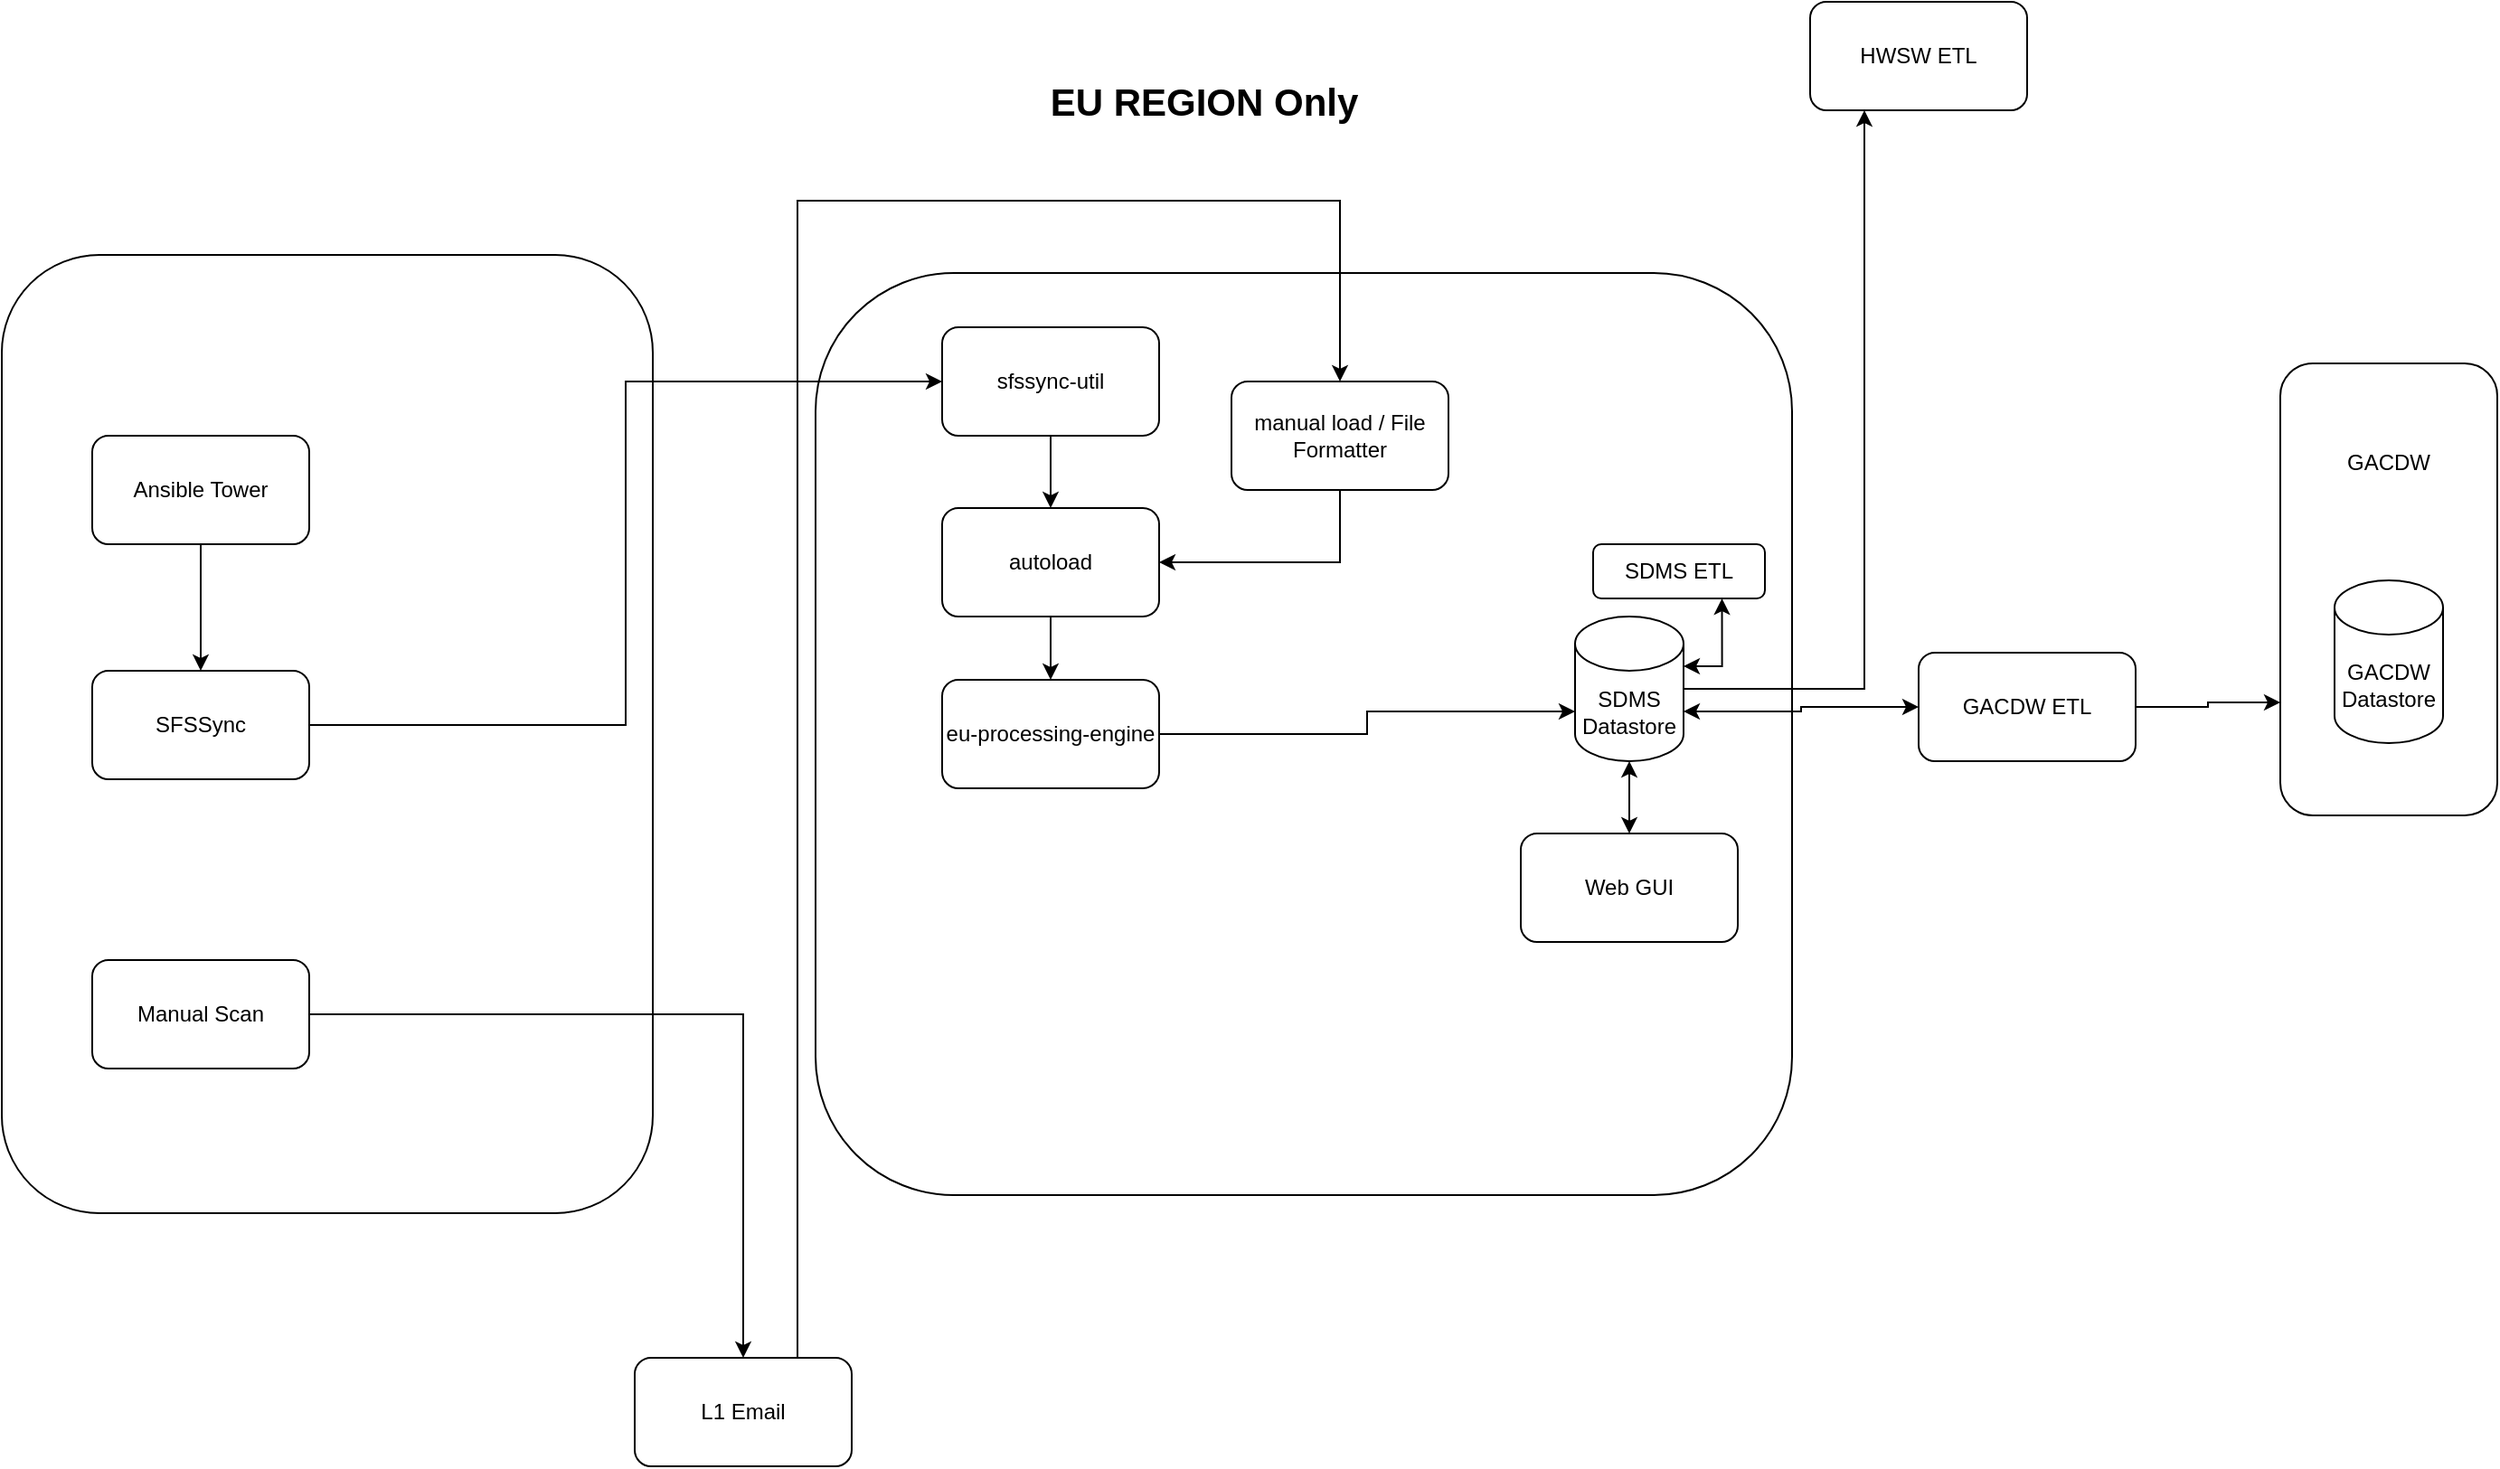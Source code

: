 <mxfile version="23.0.2" type="github">
  <diagram name="Page-1" id="Y6XrjZkaMjrL60eVFpBh">
    <mxGraphModel dx="2404" dy="1999" grid="1" gridSize="10" guides="1" tooltips="1" connect="1" arrows="1" fold="1" page="1" pageScale="1" pageWidth="850" pageHeight="1100" math="0" shadow="0">
      <root>
        <mxCell id="0" />
        <mxCell id="1" parent="0" />
        <mxCell id="nCnfiWr_i8K848HqZHnu-1" value="" style="rounded=1;whiteSpace=wrap;html=1;" vertex="1" parent="1">
          <mxGeometry x="-100" y="110" width="540" height="510" as="geometry" />
        </mxCell>
        <mxCell id="nCnfiWr_i8K848HqZHnu-16" style="edgeStyle=orthogonalEdgeStyle;rounded=0;orthogonalLoop=1;jettySize=auto;html=1;exitX=1;exitY=0;exitDx=0;exitDy=52.5;exitPerimeter=0;entryX=0;entryY=0.5;entryDx=0;entryDy=0;startArrow=classic;startFill=1;" edge="1" parent="1" source="nCnfiWr_i8K848HqZHnu-2" target="nCnfiWr_i8K848HqZHnu-5">
          <mxGeometry relative="1" as="geometry" />
        </mxCell>
        <mxCell id="nCnfiWr_i8K848HqZHnu-44" style="edgeStyle=orthogonalEdgeStyle;rounded=0;orthogonalLoop=1;jettySize=auto;html=1;exitX=1;exitY=0.5;exitDx=0;exitDy=0;exitPerimeter=0;entryX=0.25;entryY=1;entryDx=0;entryDy=0;" edge="1" parent="1" source="nCnfiWr_i8K848HqZHnu-2" target="nCnfiWr_i8K848HqZHnu-42">
          <mxGeometry relative="1" as="geometry" />
        </mxCell>
        <mxCell id="nCnfiWr_i8K848HqZHnu-2" value="SDMS Datastore" style="shape=cylinder3;whiteSpace=wrap;html=1;boundedLbl=1;backgroundOutline=1;size=15;" vertex="1" parent="1">
          <mxGeometry x="320" y="300" width="60" height="80" as="geometry" />
        </mxCell>
        <mxCell id="nCnfiWr_i8K848HqZHnu-27" style="edgeStyle=orthogonalEdgeStyle;rounded=0;orthogonalLoop=1;jettySize=auto;html=1;exitX=0.5;exitY=0;exitDx=0;exitDy=0;startArrow=classic;startFill=1;" edge="1" parent="1" source="nCnfiWr_i8K848HqZHnu-3" target="nCnfiWr_i8K848HqZHnu-2">
          <mxGeometry relative="1" as="geometry" />
        </mxCell>
        <mxCell id="nCnfiWr_i8K848HqZHnu-3" value="Web GUI" style="rounded=1;whiteSpace=wrap;html=1;" vertex="1" parent="1">
          <mxGeometry x="290" y="420" width="120" height="60" as="geometry" />
        </mxCell>
        <mxCell id="nCnfiWr_i8K848HqZHnu-4" value="SDMS ETL" style="rounded=1;whiteSpace=wrap;html=1;" vertex="1" parent="1">
          <mxGeometry x="330" y="260" width="95" height="30" as="geometry" />
        </mxCell>
        <mxCell id="nCnfiWr_i8K848HqZHnu-9" style="edgeStyle=orthogonalEdgeStyle;rounded=0;orthogonalLoop=1;jettySize=auto;html=1;exitX=1;exitY=0.5;exitDx=0;exitDy=0;entryX=0;entryY=0.75;entryDx=0;entryDy=0;" edge="1" parent="1" source="nCnfiWr_i8K848HqZHnu-5" target="nCnfiWr_i8K848HqZHnu-6">
          <mxGeometry relative="1" as="geometry" />
        </mxCell>
        <mxCell id="nCnfiWr_i8K848HqZHnu-5" value="GACDW ETL" style="rounded=1;whiteSpace=wrap;html=1;" vertex="1" parent="1">
          <mxGeometry x="510" y="320" width="120" height="60" as="geometry" />
        </mxCell>
        <mxCell id="nCnfiWr_i8K848HqZHnu-6" value="" style="rounded=1;whiteSpace=wrap;html=1;" vertex="1" parent="1">
          <mxGeometry x="710" y="160" width="120" height="250" as="geometry" />
        </mxCell>
        <mxCell id="nCnfiWr_i8K848HqZHnu-7" value="GACDW&lt;br&gt;Datastore" style="shape=cylinder3;whiteSpace=wrap;html=1;boundedLbl=1;backgroundOutline=1;size=15;" vertex="1" parent="1">
          <mxGeometry x="740" y="280" width="60" height="90" as="geometry" />
        </mxCell>
        <mxCell id="nCnfiWr_i8K848HqZHnu-8" value="GACDW" style="text;html=1;strokeColor=none;fillColor=none;align=center;verticalAlign=middle;whiteSpace=wrap;rounded=0;" vertex="1" parent="1">
          <mxGeometry x="740" y="200" width="60" height="30" as="geometry" />
        </mxCell>
        <mxCell id="nCnfiWr_i8K848HqZHnu-15" style="edgeStyle=orthogonalEdgeStyle;rounded=0;orthogonalLoop=1;jettySize=auto;html=1;exitX=0.75;exitY=1;exitDx=0;exitDy=0;entryX=1;entryY=0;entryDx=0;entryDy=27.5;entryPerimeter=0;startArrow=classic;startFill=1;" edge="1" parent="1" source="nCnfiWr_i8K848HqZHnu-4" target="nCnfiWr_i8K848HqZHnu-2">
          <mxGeometry relative="1" as="geometry" />
        </mxCell>
        <mxCell id="nCnfiWr_i8K848HqZHnu-17" value="&lt;h1&gt;&lt;font style=&quot;font-size: 21px;&quot;&gt;EU REGION Only&lt;/font&gt;&lt;/h1&gt;" style="text;html=1;strokeColor=none;fillColor=none;align=center;verticalAlign=middle;whiteSpace=wrap;rounded=0;" vertex="1" parent="1">
          <mxGeometry x="20" width="190" height="30" as="geometry" />
        </mxCell>
        <mxCell id="nCnfiWr_i8K848HqZHnu-24" style="edgeStyle=orthogonalEdgeStyle;rounded=0;orthogonalLoop=1;jettySize=auto;html=1;exitX=0.5;exitY=1;exitDx=0;exitDy=0;entryX=0.5;entryY=0;entryDx=0;entryDy=0;" edge="1" parent="1" source="nCnfiWr_i8K848HqZHnu-20" target="nCnfiWr_i8K848HqZHnu-21">
          <mxGeometry relative="1" as="geometry" />
        </mxCell>
        <mxCell id="nCnfiWr_i8K848HqZHnu-20" value="autoload" style="rounded=1;whiteSpace=wrap;html=1;" vertex="1" parent="1">
          <mxGeometry x="-30" y="240" width="120" height="60" as="geometry" />
        </mxCell>
        <mxCell id="nCnfiWr_i8K848HqZHnu-21" value="eu-processing-engine" style="rounded=1;whiteSpace=wrap;html=1;" vertex="1" parent="1">
          <mxGeometry x="-30" y="335" width="120" height="60" as="geometry" />
        </mxCell>
        <mxCell id="nCnfiWr_i8K848HqZHnu-23" style="edgeStyle=orthogonalEdgeStyle;rounded=0;orthogonalLoop=1;jettySize=auto;html=1;exitX=0.5;exitY=1;exitDx=0;exitDy=0;entryX=0.5;entryY=0;entryDx=0;entryDy=0;" edge="1" parent="1" source="nCnfiWr_i8K848HqZHnu-22" target="nCnfiWr_i8K848HqZHnu-20">
          <mxGeometry relative="1" as="geometry" />
        </mxCell>
        <mxCell id="nCnfiWr_i8K848HqZHnu-22" value="sfssync-util" style="rounded=1;whiteSpace=wrap;html=1;" vertex="1" parent="1">
          <mxGeometry x="-30" y="140" width="120" height="60" as="geometry" />
        </mxCell>
        <mxCell id="nCnfiWr_i8K848HqZHnu-26" style="edgeStyle=orthogonalEdgeStyle;rounded=0;orthogonalLoop=1;jettySize=auto;html=1;exitX=1;exitY=0.5;exitDx=0;exitDy=0;entryX=0;entryY=0;entryDx=0;entryDy=52.5;entryPerimeter=0;" edge="1" parent="1" source="nCnfiWr_i8K848HqZHnu-21" target="nCnfiWr_i8K848HqZHnu-2">
          <mxGeometry relative="1" as="geometry" />
        </mxCell>
        <mxCell id="nCnfiWr_i8K848HqZHnu-29" style="edgeStyle=orthogonalEdgeStyle;rounded=0;orthogonalLoop=1;jettySize=auto;html=1;exitX=0.5;exitY=1;exitDx=0;exitDy=0;entryX=1;entryY=0.5;entryDx=0;entryDy=0;" edge="1" parent="1" source="nCnfiWr_i8K848HqZHnu-28" target="nCnfiWr_i8K848HqZHnu-20">
          <mxGeometry relative="1" as="geometry" />
        </mxCell>
        <mxCell id="nCnfiWr_i8K848HqZHnu-28" value="manual load / File Formatter" style="rounded=1;whiteSpace=wrap;html=1;" vertex="1" parent="1">
          <mxGeometry x="130" y="170" width="120" height="60" as="geometry" />
        </mxCell>
        <mxCell id="nCnfiWr_i8K848HqZHnu-31" value="" style="rounded=1;whiteSpace=wrap;html=1;" vertex="1" parent="1">
          <mxGeometry x="-550" y="100" width="360" height="530" as="geometry" />
        </mxCell>
        <mxCell id="nCnfiWr_i8K848HqZHnu-34" style="edgeStyle=orthogonalEdgeStyle;rounded=0;orthogonalLoop=1;jettySize=auto;html=1;exitX=0.5;exitY=1;exitDx=0;exitDy=0;" edge="1" parent="1" source="nCnfiWr_i8K848HqZHnu-32" target="nCnfiWr_i8K848HqZHnu-33">
          <mxGeometry relative="1" as="geometry" />
        </mxCell>
        <mxCell id="nCnfiWr_i8K848HqZHnu-32" value="Ansible Tower" style="rounded=1;whiteSpace=wrap;html=1;" vertex="1" parent="1">
          <mxGeometry x="-500" y="200" width="120" height="60" as="geometry" />
        </mxCell>
        <mxCell id="nCnfiWr_i8K848HqZHnu-35" style="edgeStyle=orthogonalEdgeStyle;rounded=0;orthogonalLoop=1;jettySize=auto;html=1;exitX=1;exitY=0.5;exitDx=0;exitDy=0;entryX=0;entryY=0.5;entryDx=0;entryDy=0;" edge="1" parent="1" source="nCnfiWr_i8K848HqZHnu-33" target="nCnfiWr_i8K848HqZHnu-22">
          <mxGeometry relative="1" as="geometry" />
        </mxCell>
        <mxCell id="nCnfiWr_i8K848HqZHnu-33" value="SFSSync" style="rounded=1;whiteSpace=wrap;html=1;" vertex="1" parent="1">
          <mxGeometry x="-500" y="330" width="120" height="60" as="geometry" />
        </mxCell>
        <mxCell id="nCnfiWr_i8K848HqZHnu-38" style="edgeStyle=orthogonalEdgeStyle;rounded=0;orthogonalLoop=1;jettySize=auto;html=1;exitX=1;exitY=0.5;exitDx=0;exitDy=0;" edge="1" parent="1" source="nCnfiWr_i8K848HqZHnu-36" target="nCnfiWr_i8K848HqZHnu-37">
          <mxGeometry relative="1" as="geometry" />
        </mxCell>
        <mxCell id="nCnfiWr_i8K848HqZHnu-36" value="Manual Scan" style="rounded=1;whiteSpace=wrap;html=1;" vertex="1" parent="1">
          <mxGeometry x="-500" y="490" width="120" height="60" as="geometry" />
        </mxCell>
        <mxCell id="nCnfiWr_i8K848HqZHnu-39" style="edgeStyle=orthogonalEdgeStyle;rounded=0;orthogonalLoop=1;jettySize=auto;html=1;exitX=0.75;exitY=0;exitDx=0;exitDy=0;entryX=0.5;entryY=0;entryDx=0;entryDy=0;" edge="1" parent="1" source="nCnfiWr_i8K848HqZHnu-37" target="nCnfiWr_i8K848HqZHnu-28">
          <mxGeometry relative="1" as="geometry">
            <mxPoint x="-140" as="targetPoint" />
            <Array as="points">
              <mxPoint x="-110" y="70" />
              <mxPoint x="190" y="70" />
            </Array>
          </mxGeometry>
        </mxCell>
        <mxCell id="nCnfiWr_i8K848HqZHnu-37" value="L1 Email" style="rounded=1;whiteSpace=wrap;html=1;" vertex="1" parent="1">
          <mxGeometry x="-200" y="710" width="120" height="60" as="geometry" />
        </mxCell>
        <mxCell id="nCnfiWr_i8K848HqZHnu-42" value="HWSW ETL" style="rounded=1;whiteSpace=wrap;html=1;" vertex="1" parent="1">
          <mxGeometry x="450" y="-40" width="120" height="60" as="geometry" />
        </mxCell>
      </root>
    </mxGraphModel>
  </diagram>
</mxfile>
